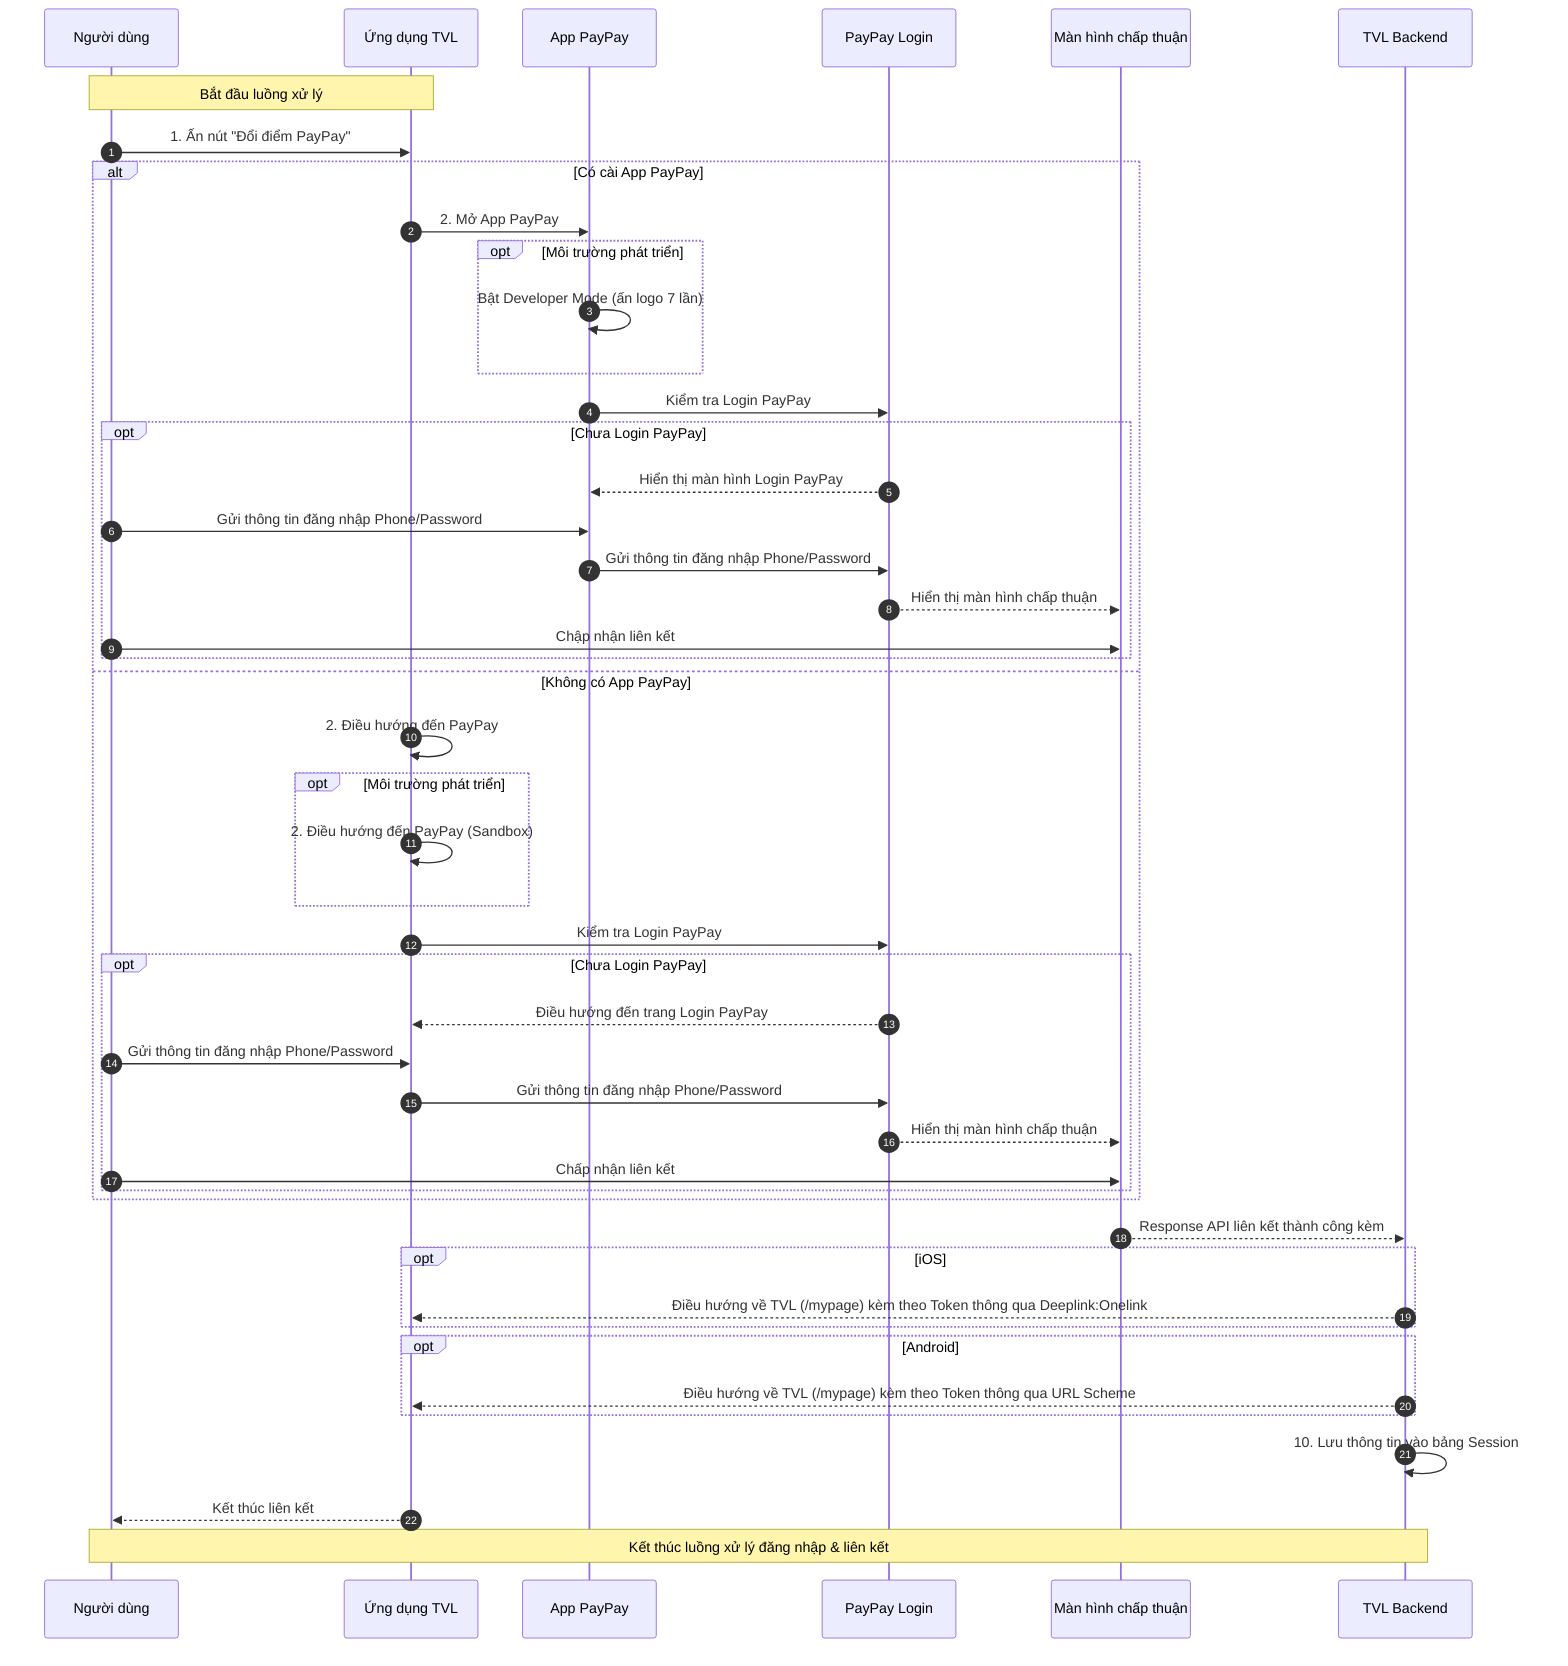 sequenceDiagram
  autonumber
  participant User as Người dùng
  participant TVLApp as Ứng dụng TVL
  participant PayPayApp as App PayPay
  participant PayPayLogin as PayPay Login
  participant Consent as Màn hình chấp thuận
  participant TVLBE as TVL Backend

  Note over User,TVLApp: Bắt đầu luồng xử lý
  
  User->>TVLApp: 1. Ấn nút "Đổi điểm PayPay"
  alt Có cài App PayPay
    TVLApp->>PayPayApp: 2. Mở App PayPay
    

    opt Môi trường phát triển
      PayPayApp->>PayPayApp: Bật Developer Mode (ấn logo 7 lần)

    end
    PayPayApp->>PayPayLogin: Kiểm tra Login PayPay

    opt Chưa Login PayPay
      PayPayLogin-->>PayPayApp: Hiển thị màn hình Login PayPay
      User->>PayPayApp: Gửi thông tin đăng nhập Phone/Password
      PayPayApp->>PayPayLogin: Gửi thông tin đăng nhập Phone/Password
      PayPayLogin-->>Consent: Hiển thị màn hình chấp thuận 
      User->>Consent: Chập nhận liên kết
      
    end
  
  else Không có App PayPay
    TVLApp->>TVLApp: 2. Điều hướng đến PayPay
    opt Môi trường phát triển
      TVLApp->>TVLApp: 2. Điều hướng đến PayPay (Sandbox)
    end
    TVLApp->>PayPayLogin: Kiểm tra Login PayPay

    opt Chưa Login PayPay
      PayPayLogin-->>TVLApp: Điều hướng đến trang Login PayPay
      User->>TVLApp: Gửi thông tin đăng nhập Phone/Password
      TVLApp->>PayPayLogin: Gửi thông tin đăng nhập Phone/Password
      PayPayLogin-->>Consent: Hiển thị màn hình chấp thuận 
      User->>Consent: Chấp nhận liên kết
    end
    
  end
  Consent-->>TVLBE: Response API liên kết thành công kèm
  opt iOS
  TVLBE-->>TVLApp: Điều hướng về TVL (/mypage) kèm theo Token thông qua Deeplink:Onelink
  end
  opt Android
  TVLBE-->>TVLApp: Điều hướng về TVL (/mypage) kèm theo Token thông qua URL Scheme
  end
  
  TVLBE->>TVLBE: 10. Lưu thông tin vào bảng Session
  TVLApp-->>User: Kết thúc liên kết


  Note over User,TVLBE: Kết thúc luồng xử lý đăng nhập & liên kết